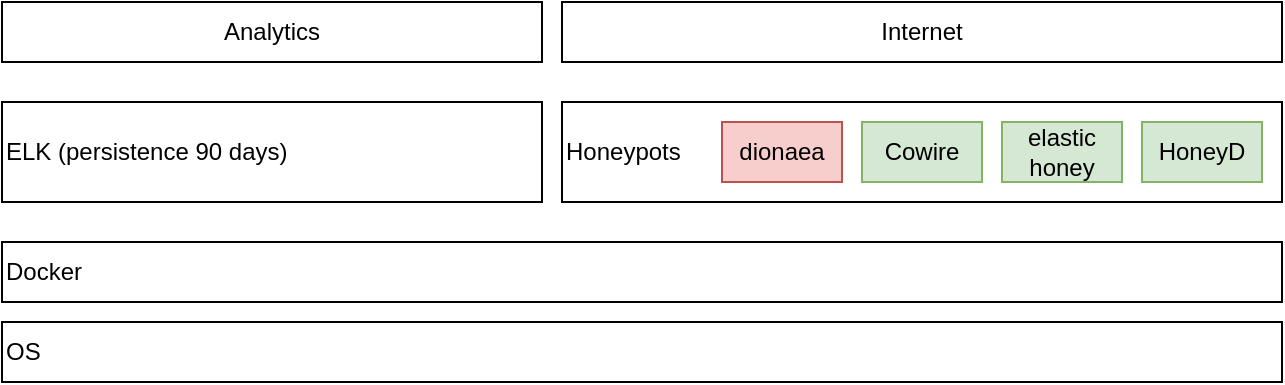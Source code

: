 <mxfile version="14.9.9" type="device"><diagram id="KjSVz8EUp6aX5x0qHkc1" name="Page-1"><mxGraphModel dx="1222" dy="1085" grid="1" gridSize="10" guides="1" tooltips="1" connect="1" arrows="1" fold="1" page="1" pageScale="1" pageWidth="850" pageHeight="1100" math="0" shadow="0"><root><mxCell id="0"/><mxCell id="1" parent="0"/><mxCell id="c2Kq1AlPoLdk6N7r02zg-17" value="Honeypots" style="rounded=0;whiteSpace=wrap;html=1;align=left;" parent="1" vertex="1"><mxGeometry x="480" y="370" width="360" height="50" as="geometry"/></mxCell><mxCell id="c2Kq1AlPoLdk6N7r02zg-1" value="Internet" style="rounded=0;whiteSpace=wrap;html=1;" parent="1" vertex="1"><mxGeometry x="480" y="320" width="360" height="30" as="geometry"/></mxCell><mxCell id="c2Kq1AlPoLdk6N7r02zg-3" value="&lt;div&gt;Cowire&lt;/div&gt;" style="rounded=0;whiteSpace=wrap;html=1;fillColor=#d5e8d4;strokeColor=#82b366;" parent="1" vertex="1"><mxGeometry x="630" y="380" width="60" height="30" as="geometry"/></mxCell><mxCell id="c2Kq1AlPoLdk6N7r02zg-4" value="dionaea" style="rounded=0;whiteSpace=wrap;html=1;fillColor=#f8cecc;strokeColor=#b85450;" parent="1" vertex="1"><mxGeometry x="560" y="380" width="60" height="30" as="geometry"/></mxCell><mxCell id="c2Kq1AlPoLdk6N7r02zg-7" value="Analytics" style="rounded=0;whiteSpace=wrap;html=1;" parent="1" vertex="1"><mxGeometry x="200" y="320" width="270" height="30" as="geometry"/></mxCell><mxCell id="c2Kq1AlPoLdk6N7r02zg-8" value="ELK (persistence 90 days)" style="rounded=0;whiteSpace=wrap;html=1;align=left;" parent="1" vertex="1"><mxGeometry x="200" y="370" width="270" height="50" as="geometry"/></mxCell><mxCell id="c2Kq1AlPoLdk6N7r02zg-11" value="" style="shape=image;html=1;verticalAlign=top;verticalLabelPosition=bottom;labelBackgroundColor=#ffffff;imageAspect=0;aspect=fixed;image=https://cdn0.iconfinder.com/data/icons/essentials-4/1710/lock-128.png" parent="1" vertex="1"><mxGeometry x="200" y="325" width="20" height="20" as="geometry"/></mxCell><mxCell id="c2Kq1AlPoLdk6N7r02zg-12" value="" style="shape=image;html=1;verticalAlign=top;verticalLabelPosition=bottom;labelBackgroundColor=#ffffff;imageAspect=0;aspect=fixed;image=https://cdn0.iconfinder.com/data/icons/essentials-4/1710/unlock-128.png" parent="1" vertex="1"><mxGeometry x="480" y="326" width="18" height="18" as="geometry"/></mxCell><mxCell id="c2Kq1AlPoLdk6N7r02zg-15" value="OS" style="rounded=0;whiteSpace=wrap;html=1;align=left;" parent="1" vertex="1"><mxGeometry x="200" y="480" width="640" height="30" as="geometry"/></mxCell><mxCell id="c2Kq1AlPoLdk6N7r02zg-16" value="Docker" style="rounded=0;whiteSpace=wrap;html=1;align=left;" parent="1" vertex="1"><mxGeometry x="200" y="440" width="640" height="30" as="geometry"/></mxCell><mxCell id="tj8C1D_AjI0wazsWZtYJ-1" value="&lt;div&gt;elastic&lt;/div&gt;&lt;div&gt;honey&lt;/div&gt;" style="rounded=0;whiteSpace=wrap;html=1;fillColor=#d5e8d4;strokeColor=#82b366;" vertex="1" parent="1"><mxGeometry x="700" y="380" width="60" height="30" as="geometry"/></mxCell><mxCell id="tj8C1D_AjI0wazsWZtYJ-2" value="HoneyD" style="rounded=0;whiteSpace=wrap;html=1;fillColor=#d5e8d4;strokeColor=#82b366;" vertex="1" parent="1"><mxGeometry x="770" y="380" width="60" height="30" as="geometry"/></mxCell></root></mxGraphModel></diagram></mxfile>
